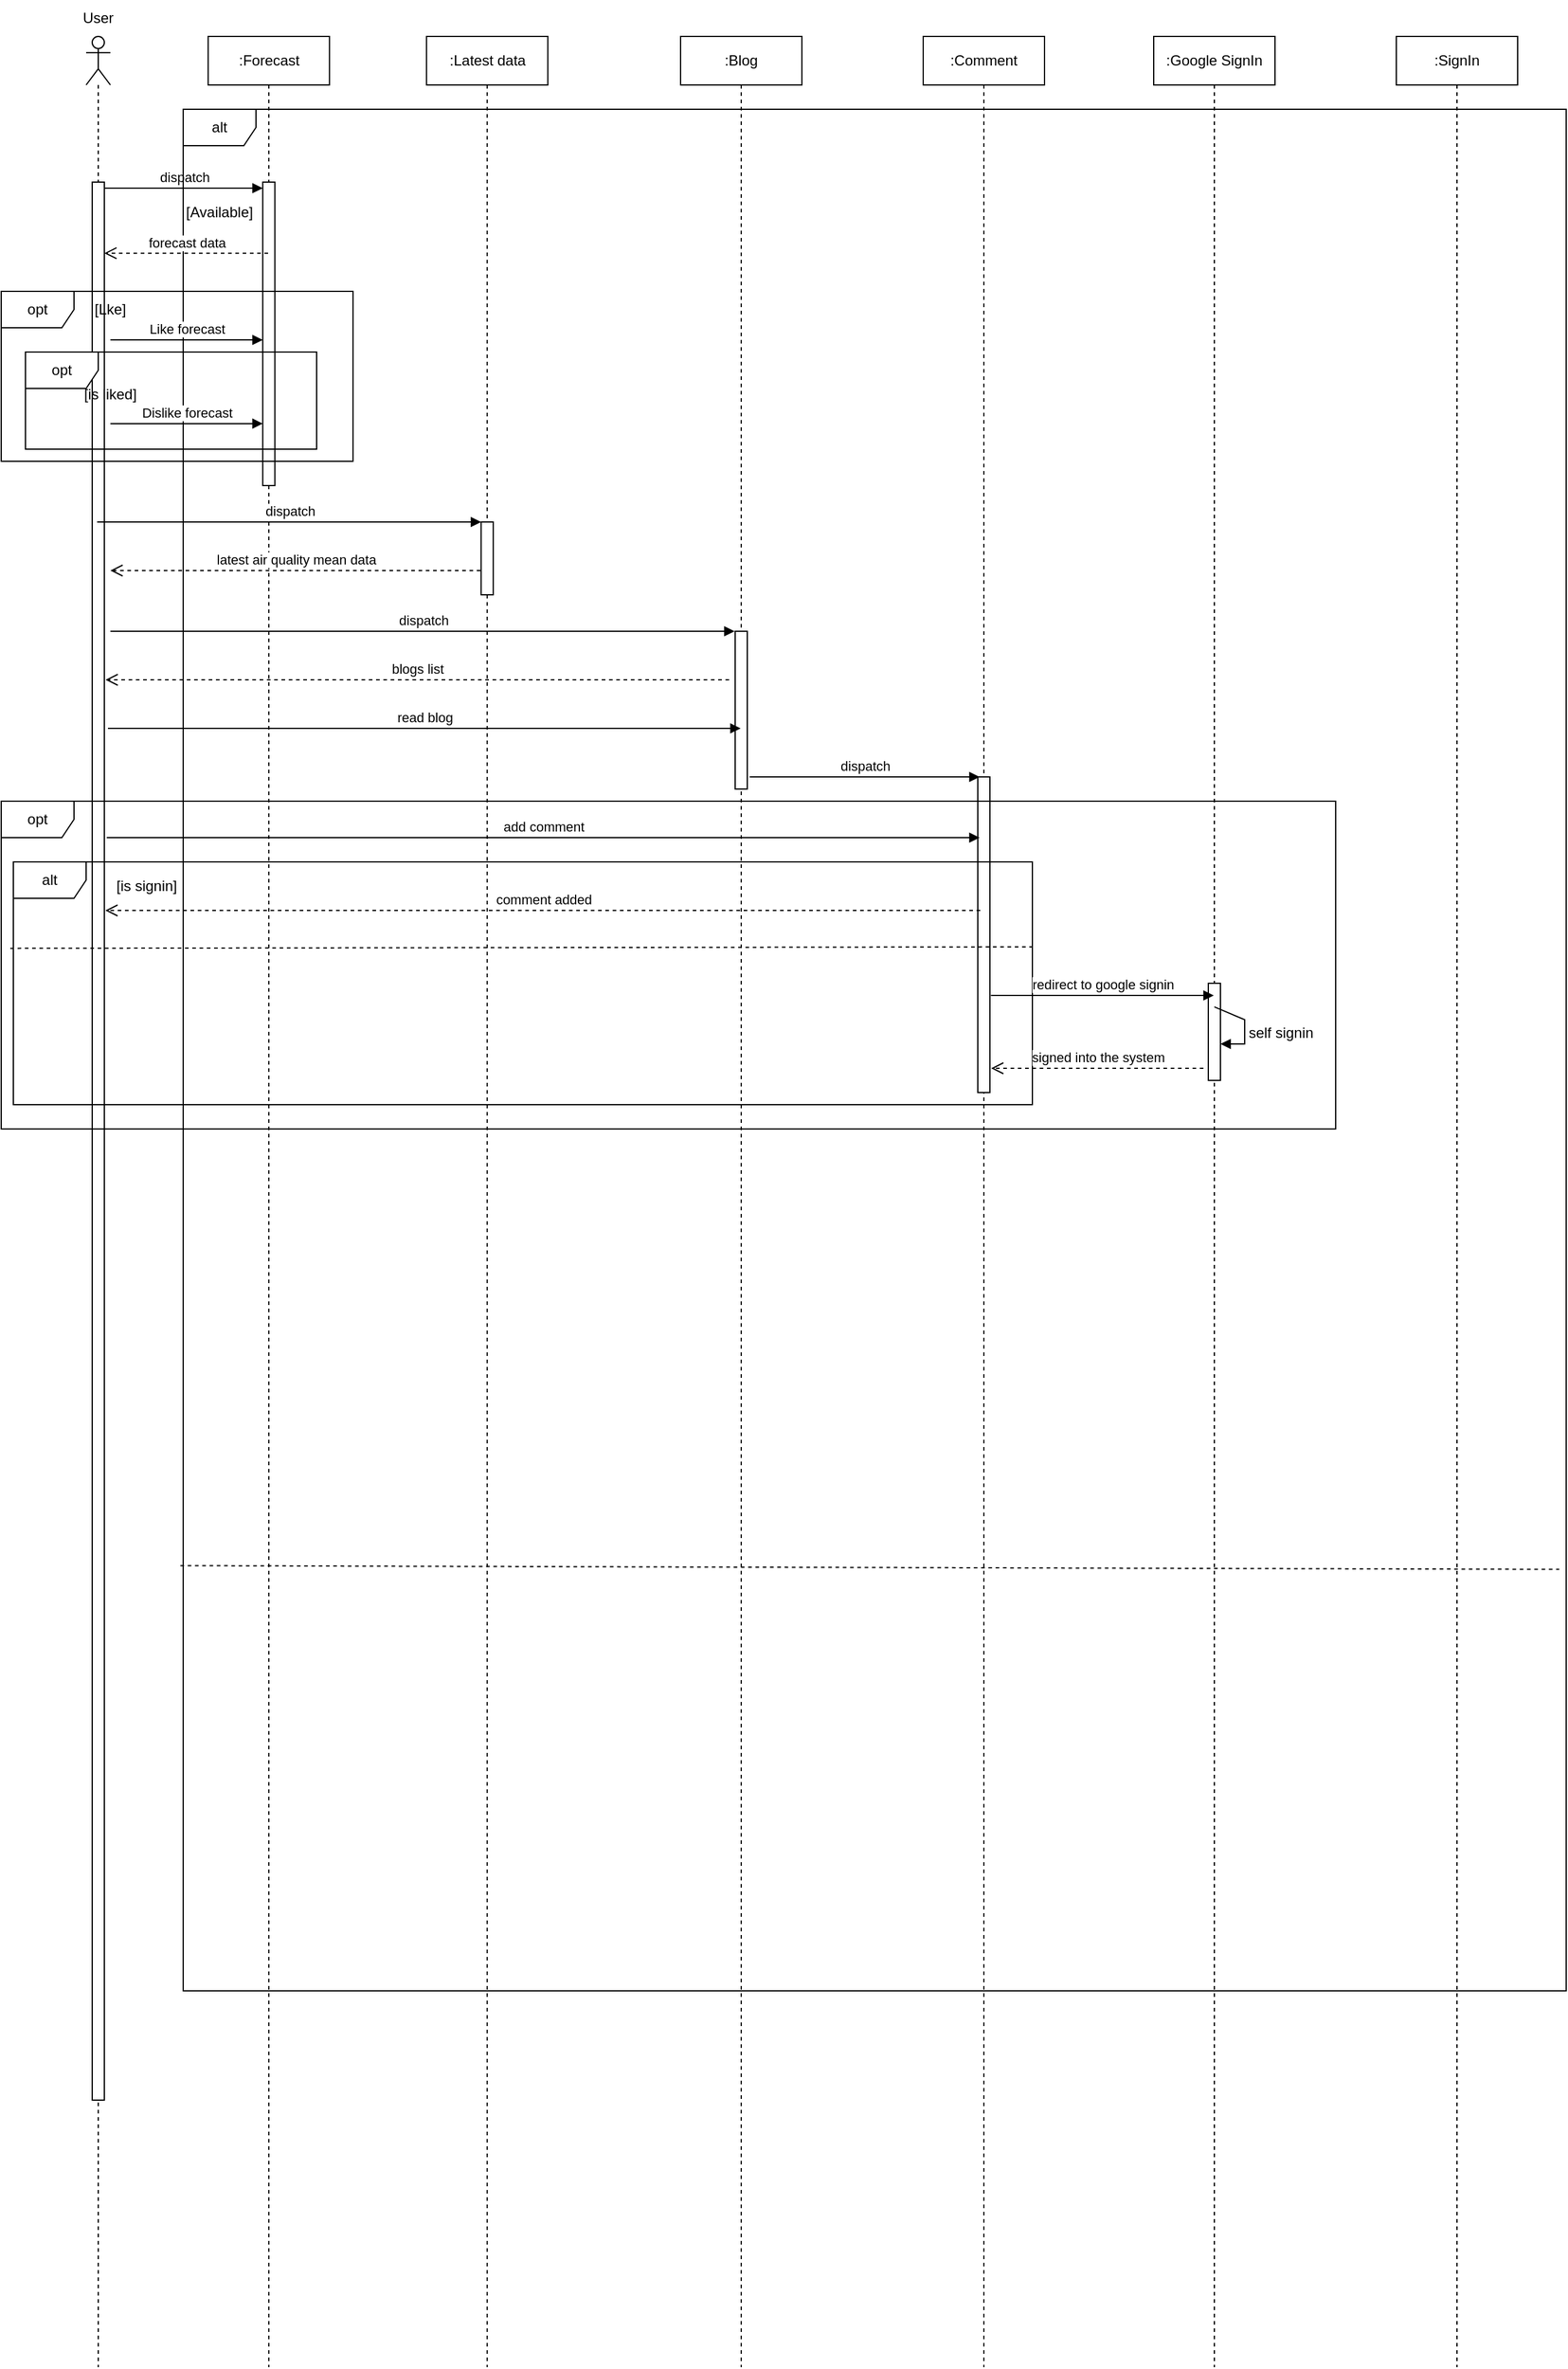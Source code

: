 <mxfile version="24.2.5" type="github">
  <diagram name="Page-1" id="2YBvvXClWsGukQMizWep">
    <mxGraphModel dx="6150" dy="2800" grid="1" gridSize="10" guides="1" tooltips="1" connect="1" arrows="1" fold="1" page="1" pageScale="1" pageWidth="850" pageHeight="1100" math="0" shadow="0">
      <root>
        <mxCell id="0" />
        <mxCell id="1" parent="0" />
        <mxCell id="aM9ryv3xv72pqoxQDRHE-1" value=":Forecast" style="shape=umlLifeline;perimeter=lifelinePerimeter;whiteSpace=wrap;html=1;container=0;dropTarget=0;collapsible=0;recursiveResize=0;outlineConnect=0;portConstraint=eastwest;newEdgeStyle={&quot;edgeStyle&quot;:&quot;elbowEdgeStyle&quot;,&quot;elbow&quot;:&quot;vertical&quot;,&quot;curved&quot;:0,&quot;rounded&quot;:0};" parent="1" vertex="1">
          <mxGeometry x="-629.4" y="80" width="100" height="1920" as="geometry" />
        </mxCell>
        <mxCell id="aM9ryv3xv72pqoxQDRHE-2" value="" style="html=1;points=[];perimeter=orthogonalPerimeter;outlineConnect=0;targetShapes=umlLifeline;portConstraint=eastwest;newEdgeStyle={&quot;edgeStyle&quot;:&quot;elbowEdgeStyle&quot;,&quot;elbow&quot;:&quot;vertical&quot;,&quot;curved&quot;:0,&quot;rounded&quot;:0};" parent="aM9ryv3xv72pqoxQDRHE-1" vertex="1">
          <mxGeometry x="45" y="120" width="10" height="250" as="geometry" />
        </mxCell>
        <mxCell id="aM9ryv3xv72pqoxQDRHE-5" value=":Latest data" style="shape=umlLifeline;perimeter=lifelinePerimeter;whiteSpace=wrap;html=1;container=0;dropTarget=0;collapsible=0;recursiveResize=0;outlineConnect=0;portConstraint=eastwest;newEdgeStyle={&quot;edgeStyle&quot;:&quot;elbowEdgeStyle&quot;,&quot;elbow&quot;:&quot;vertical&quot;,&quot;curved&quot;:0,&quot;rounded&quot;:0};" parent="1" vertex="1">
          <mxGeometry x="-449.4" y="80" width="100" height="1920" as="geometry" />
        </mxCell>
        <mxCell id="aM9ryv3xv72pqoxQDRHE-6" value="" style="html=1;points=[];perimeter=orthogonalPerimeter;outlineConnect=0;targetShapes=umlLifeline;portConstraint=eastwest;newEdgeStyle={&quot;edgeStyle&quot;:&quot;elbowEdgeStyle&quot;,&quot;elbow&quot;:&quot;vertical&quot;,&quot;curved&quot;:0,&quot;rounded&quot;:0};" parent="aM9ryv3xv72pqoxQDRHE-5" vertex="1">
          <mxGeometry x="45" y="400" width="10" height="60" as="geometry" />
        </mxCell>
        <mxCell id="NyAKEFEswRq_oMujqvDt-2" value="" style="shape=umlLifeline;perimeter=lifelinePerimeter;whiteSpace=wrap;html=1;container=1;dropTarget=0;collapsible=0;recursiveResize=0;outlineConnect=0;portConstraint=eastwest;newEdgeStyle={&quot;curved&quot;:0,&quot;rounded&quot;:0};participant=umlActor;" parent="1" vertex="1">
          <mxGeometry x="-730" y="80" width="20" height="1920" as="geometry" />
        </mxCell>
        <mxCell id="NyAKEFEswRq_oMujqvDt-3" value="" style="html=1;points=[[0,0,0,0,5],[0,1,0,0,-5],[1,0,0,0,5],[1,1,0,0,-5]];perimeter=orthogonalPerimeter;outlineConnect=0;targetShapes=umlLifeline;portConstraint=eastwest;newEdgeStyle={&quot;curved&quot;:0,&quot;rounded&quot;:0};" parent="NyAKEFEswRq_oMujqvDt-2" vertex="1">
          <mxGeometry x="5" y="120" width="10" height="1580" as="geometry" />
        </mxCell>
        <mxCell id="NyAKEFEswRq_oMujqvDt-4" value="dispatch" style="html=1;verticalAlign=bottom;endArrow=block;curved=0;rounded=0;exitX=1;exitY=0;exitDx=0;exitDy=5;exitPerimeter=0;" parent="1" source="NyAKEFEswRq_oMujqvDt-3" target="aM9ryv3xv72pqoxQDRHE-2" edge="1">
          <mxGeometry width="80" relative="1" as="geometry">
            <mxPoint x="-640" y="220" as="sourcePoint" />
            <mxPoint x="-560" y="220" as="targetPoint" />
          </mxGeometry>
        </mxCell>
        <mxCell id="NyAKEFEswRq_oMujqvDt-5" value="alt" style="shape=umlFrame;whiteSpace=wrap;html=1;pointerEvents=0;" parent="1" vertex="1">
          <mxGeometry x="-650" y="140" width="1140" height="1550" as="geometry" />
        </mxCell>
        <mxCell id="NyAKEFEswRq_oMujqvDt-6" value="" style="endArrow=none;dashed=1;html=1;rounded=0;exitX=-0.002;exitY=0.774;exitDx=0;exitDy=0;exitPerimeter=0;entryX=0.995;entryY=0.776;entryDx=0;entryDy=0;entryPerimeter=0;" parent="1" source="NyAKEFEswRq_oMujqvDt-5" target="NyAKEFEswRq_oMujqvDt-5" edge="1">
          <mxGeometry width="50" height="50" relative="1" as="geometry">
            <mxPoint x="-489.4" y="280" as="sourcePoint" />
            <mxPoint x="-329.4" y="241" as="targetPoint" />
          </mxGeometry>
        </mxCell>
        <mxCell id="NyAKEFEswRq_oMujqvDt-8" value="[Available]" style="text;html=1;align=center;verticalAlign=middle;whiteSpace=wrap;rounded=0;" parent="1" vertex="1">
          <mxGeometry x="-650" y="210" width="60" height="30" as="geometry" />
        </mxCell>
        <mxCell id="NyAKEFEswRq_oMujqvDt-9" value="forecast data" style="html=1;verticalAlign=bottom;endArrow=open;dashed=1;endSize=8;curved=0;rounded=0;exitX=0.44;exitY=0.13;exitDx=0;exitDy=0;exitPerimeter=0;" parent="1" edge="1">
          <mxGeometry relative="1" as="geometry">
            <mxPoint x="-580" y="258.6" as="sourcePoint" />
            <mxPoint x="-715" y="258.6" as="targetPoint" />
          </mxGeometry>
        </mxCell>
        <mxCell id="NyAKEFEswRq_oMujqvDt-10" value="opt" style="shape=umlFrame;whiteSpace=wrap;html=1;pointerEvents=0;" parent="1" vertex="1">
          <mxGeometry x="-800" y="290" width="290" height="140" as="geometry" />
        </mxCell>
        <mxCell id="NyAKEFEswRq_oMujqvDt-11" value="[Lke]" style="text;html=1;align=center;verticalAlign=middle;whiteSpace=wrap;rounded=0;" parent="1" vertex="1">
          <mxGeometry x="-740" y="290" width="60" height="30" as="geometry" />
        </mxCell>
        <mxCell id="NyAKEFEswRq_oMujqvDt-12" value="Like forecast" style="html=1;verticalAlign=bottom;endArrow=block;curved=0;rounded=0;" parent="1" target="aM9ryv3xv72pqoxQDRHE-2" edge="1">
          <mxGeometry width="80" relative="1" as="geometry">
            <mxPoint x="-710" y="330" as="sourcePoint" />
            <mxPoint x="-620" y="330" as="targetPoint" />
          </mxGeometry>
        </mxCell>
        <mxCell id="NyAKEFEswRq_oMujqvDt-13" value="opt" style="shape=umlFrame;whiteSpace=wrap;html=1;pointerEvents=0;" parent="1" vertex="1">
          <mxGeometry x="-780" y="340" width="240" height="80" as="geometry" />
        </mxCell>
        <mxCell id="NyAKEFEswRq_oMujqvDt-14" value="[is liked]" style="text;html=1;align=center;verticalAlign=middle;whiteSpace=wrap;rounded=0;" parent="1" vertex="1">
          <mxGeometry x="-740" y="360" width="60" height="30" as="geometry" />
        </mxCell>
        <mxCell id="NyAKEFEswRq_oMujqvDt-16" value="Dislike forecast" style="html=1;verticalAlign=bottom;endArrow=block;curved=0;rounded=0;exitX=1.5;exitY=0.263;exitDx=0;exitDy=0;exitPerimeter=0;" parent="1" edge="1">
          <mxGeometry width="80" relative="1" as="geometry">
            <mxPoint x="-710" y="398.98" as="sourcePoint" />
            <mxPoint x="-584.4" y="398.98" as="targetPoint" />
          </mxGeometry>
        </mxCell>
        <mxCell id="NyAKEFEswRq_oMujqvDt-19" value="dispatch" style="html=1;verticalAlign=bottom;endArrow=block;curved=0;rounded=0;" parent="1" target="aM9ryv3xv72pqoxQDRHE-6" edge="1">
          <mxGeometry width="80" relative="1" as="geometry">
            <mxPoint x="-720.929" y="480" as="sourcePoint" />
            <mxPoint x="-480" y="490" as="targetPoint" />
          </mxGeometry>
        </mxCell>
        <mxCell id="NyAKEFEswRq_oMujqvDt-20" value="latest air quality mean data" style="html=1;verticalAlign=bottom;endArrow=open;dashed=1;endSize=8;curved=0;rounded=0;exitX=0.44;exitY=0.13;exitDx=0;exitDy=0;exitPerimeter=0;" parent="1" edge="1">
          <mxGeometry relative="1" as="geometry">
            <mxPoint x="-405" y="520" as="sourcePoint" />
            <mxPoint x="-710" y="520" as="targetPoint" />
          </mxGeometry>
        </mxCell>
        <mxCell id="NyAKEFEswRq_oMujqvDt-23" value="User" style="text;html=1;align=center;verticalAlign=middle;whiteSpace=wrap;rounded=0;" parent="1" vertex="1">
          <mxGeometry x="-750" y="50" width="60" height="30" as="geometry" />
        </mxCell>
        <mxCell id="QKxE8motctn2GPY-MR2c-1" value=":Blog" style="shape=umlLifeline;perimeter=lifelinePerimeter;whiteSpace=wrap;html=1;container=1;dropTarget=0;collapsible=0;recursiveResize=0;outlineConnect=0;portConstraint=eastwest;newEdgeStyle={&quot;curved&quot;:0,&quot;rounded&quot;:0};" vertex="1" parent="1">
          <mxGeometry x="-240" y="80" width="100" height="1920" as="geometry" />
        </mxCell>
        <mxCell id="QKxE8motctn2GPY-MR2c-5" value="" style="html=1;points=[[0,0,0,0,5],[0,1,0,0,-5],[1,0,0,0,5],[1,1,0,0,-5]];perimeter=orthogonalPerimeter;outlineConnect=0;targetShapes=umlLifeline;portConstraint=eastwest;newEdgeStyle={&quot;curved&quot;:0,&quot;rounded&quot;:0};" vertex="1" parent="QKxE8motctn2GPY-MR2c-1">
          <mxGeometry x="45" y="490" width="10" height="130" as="geometry" />
        </mxCell>
        <mxCell id="QKxE8motctn2GPY-MR2c-2" value=":Comment" style="shape=umlLifeline;perimeter=lifelinePerimeter;whiteSpace=wrap;html=1;container=1;dropTarget=0;collapsible=0;recursiveResize=0;outlineConnect=0;portConstraint=eastwest;newEdgeStyle={&quot;curved&quot;:0,&quot;rounded&quot;:0};" vertex="1" parent="1">
          <mxGeometry x="-40" y="80" width="100" height="1920" as="geometry" />
        </mxCell>
        <mxCell id="QKxE8motctn2GPY-MR2c-11" value="" style="html=1;points=[[0,0,0,0,5],[0,1,0,0,-5],[1,0,0,0,5],[1,1,0,0,-5]];perimeter=orthogonalPerimeter;outlineConnect=0;targetShapes=umlLifeline;portConstraint=eastwest;newEdgeStyle={&quot;curved&quot;:0,&quot;rounded&quot;:0};" vertex="1" parent="QKxE8motctn2GPY-MR2c-2">
          <mxGeometry x="45" y="610" width="10" height="260" as="geometry" />
        </mxCell>
        <mxCell id="QKxE8motctn2GPY-MR2c-3" value=":Google SignIn" style="shape=umlLifeline;perimeter=lifelinePerimeter;whiteSpace=wrap;html=1;container=1;dropTarget=0;collapsible=0;recursiveResize=0;outlineConnect=0;portConstraint=eastwest;newEdgeStyle={&quot;curved&quot;:0,&quot;rounded&quot;:0};" vertex="1" parent="1">
          <mxGeometry x="150" y="80" width="100" height="1920" as="geometry" />
        </mxCell>
        <mxCell id="QKxE8motctn2GPY-MR2c-17" value="" style="html=1;points=[[0,0,0,0,5],[0,1,0,0,-5],[1,0,0,0,5],[1,1,0,0,-5]];perimeter=orthogonalPerimeter;outlineConnect=0;targetShapes=umlLifeline;portConstraint=eastwest;newEdgeStyle={&quot;curved&quot;:0,&quot;rounded&quot;:0};" vertex="1" parent="QKxE8motctn2GPY-MR2c-3">
          <mxGeometry x="45" y="780" width="10" height="80" as="geometry" />
        </mxCell>
        <mxCell id="QKxE8motctn2GPY-MR2c-19" value="" style="html=1;verticalAlign=bottom;endArrow=block;curved=0;rounded=0;exitX=0.5;exitY=0.243;exitDx=0;exitDy=0;exitPerimeter=0;" edge="1" parent="QKxE8motctn2GPY-MR2c-3" source="QKxE8motctn2GPY-MR2c-17" target="QKxE8motctn2GPY-MR2c-17">
          <mxGeometry width="80" relative="1" as="geometry">
            <mxPoint x="60" y="799.41" as="sourcePoint" />
            <mxPoint x="140" y="799.41" as="targetPoint" />
          </mxGeometry>
        </mxCell>
        <mxCell id="QKxE8motctn2GPY-MR2c-4" value="dispatch" style="html=1;verticalAlign=bottom;endArrow=block;curved=0;rounded=0;" edge="1" parent="1">
          <mxGeometry width="80" relative="1" as="geometry">
            <mxPoint x="-710" y="570" as="sourcePoint" />
            <mxPoint x="-195.5" y="570" as="targetPoint" />
          </mxGeometry>
        </mxCell>
        <mxCell id="QKxE8motctn2GPY-MR2c-6" value="blogs list" style="html=1;verticalAlign=bottom;endArrow=open;dashed=1;endSize=8;curved=0;rounded=0;" edge="1" parent="1">
          <mxGeometry relative="1" as="geometry">
            <mxPoint x="-200" y="610" as="sourcePoint" />
            <mxPoint x="-714" y="610" as="targetPoint" />
          </mxGeometry>
        </mxCell>
        <mxCell id="QKxE8motctn2GPY-MR2c-7" value="read blog" style="html=1;verticalAlign=bottom;endArrow=block;curved=0;rounded=0;" edge="1" parent="1" target="QKxE8motctn2GPY-MR2c-1">
          <mxGeometry width="80" relative="1" as="geometry">
            <mxPoint x="-712" y="650" as="sourcePoint" />
            <mxPoint x="-452" y="650" as="targetPoint" />
          </mxGeometry>
        </mxCell>
        <mxCell id="QKxE8motctn2GPY-MR2c-8" value=":SignIn" style="shape=umlLifeline;perimeter=lifelinePerimeter;whiteSpace=wrap;html=1;container=1;dropTarget=0;collapsible=0;recursiveResize=0;outlineConnect=0;portConstraint=eastwest;newEdgeStyle={&quot;curved&quot;:0,&quot;rounded&quot;:0};" vertex="1" parent="1">
          <mxGeometry x="350" y="80" width="100" height="1920" as="geometry" />
        </mxCell>
        <mxCell id="QKxE8motctn2GPY-MR2c-9" value="opt" style="shape=umlFrame;whiteSpace=wrap;html=1;pointerEvents=0;" vertex="1" parent="1">
          <mxGeometry x="-800" y="710" width="1100" height="270" as="geometry" />
        </mxCell>
        <mxCell id="QKxE8motctn2GPY-MR2c-10" value="dispatch" style="html=1;verticalAlign=bottom;endArrow=block;curved=0;rounded=0;" edge="1" parent="1">
          <mxGeometry width="80" relative="1" as="geometry">
            <mxPoint x="-183" y="690" as="sourcePoint" />
            <mxPoint x="6.5" y="690" as="targetPoint" />
          </mxGeometry>
        </mxCell>
        <mxCell id="QKxE8motctn2GPY-MR2c-12" value="add comment" style="html=1;verticalAlign=bottom;endArrow=block;curved=0;rounded=0;" edge="1" parent="1">
          <mxGeometry width="80" relative="1" as="geometry">
            <mxPoint x="-713" y="740" as="sourcePoint" />
            <mxPoint x="6.5" y="740" as="targetPoint" />
          </mxGeometry>
        </mxCell>
        <mxCell id="QKxE8motctn2GPY-MR2c-13" value="alt" style="shape=umlFrame;whiteSpace=wrap;html=1;pointerEvents=0;" vertex="1" parent="1">
          <mxGeometry x="-790" y="760" width="840" height="200" as="geometry" />
        </mxCell>
        <mxCell id="QKxE8motctn2GPY-MR2c-14" value="[is signin]" style="text;html=1;align=center;verticalAlign=middle;whiteSpace=wrap;rounded=0;" vertex="1" parent="1">
          <mxGeometry x="-710" y="770" width="60" height="20" as="geometry" />
        </mxCell>
        <mxCell id="QKxE8motctn2GPY-MR2c-15" value="comment added" style="html=1;verticalAlign=bottom;endArrow=open;dashed=1;endSize=8;curved=0;rounded=0;" edge="1" parent="1">
          <mxGeometry relative="1" as="geometry">
            <mxPoint x="7" y="800" as="sourcePoint" />
            <mxPoint x="-714.167" y="800" as="targetPoint" />
          </mxGeometry>
        </mxCell>
        <mxCell id="QKxE8motctn2GPY-MR2c-16" value="" style="endArrow=none;dashed=1;html=1;rounded=0;entryX=1;entryY=0.35;entryDx=0;entryDy=0;entryPerimeter=0;exitX=-0.003;exitY=0.356;exitDx=0;exitDy=0;exitPerimeter=0;" edge="1" parent="1" source="QKxE8motctn2GPY-MR2c-13" target="QKxE8motctn2GPY-MR2c-13">
          <mxGeometry width="50" height="50" relative="1" as="geometry">
            <mxPoint x="-140" y="750" as="sourcePoint" />
            <mxPoint x="-90" y="700" as="targetPoint" />
          </mxGeometry>
        </mxCell>
        <mxCell id="QKxE8motctn2GPY-MR2c-18" value="redirect to google signin" style="html=1;verticalAlign=bottom;endArrow=block;curved=0;rounded=0;" edge="1" parent="1" target="QKxE8motctn2GPY-MR2c-3">
          <mxGeometry width="80" relative="1" as="geometry">
            <mxPoint x="15.833" y="870" as="sourcePoint" />
            <mxPoint x="157" y="870" as="targetPoint" />
          </mxGeometry>
        </mxCell>
        <mxCell id="QKxE8motctn2GPY-MR2c-20" value="self signin" style="text;html=1;align=center;verticalAlign=middle;whiteSpace=wrap;rounded=0;" vertex="1" parent="1">
          <mxGeometry x="210" y="886" width="90" height="30" as="geometry" />
        </mxCell>
        <mxCell id="QKxE8motctn2GPY-MR2c-21" value="signed into the system" style="html=1;verticalAlign=bottom;endArrow=open;dashed=1;endSize=8;curved=0;rounded=0;" edge="1" parent="1">
          <mxGeometry relative="1" as="geometry">
            <mxPoint x="191" y="930" as="sourcePoint" />
            <mxPoint x="16" y="930.0" as="targetPoint" />
          </mxGeometry>
        </mxCell>
      </root>
    </mxGraphModel>
  </diagram>
</mxfile>
